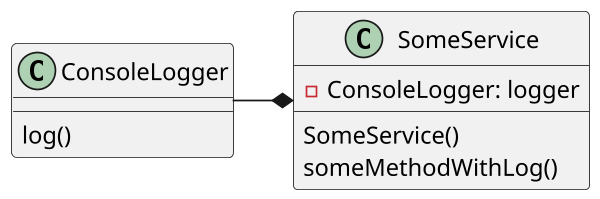 @startuml exercice-dip
scale 600*600
hide footbox

class ConsoleLogger {
    log()
}

class SomeService {
    - ConsoleLogger: logger
    SomeService()
    someMethodWithLog()
}

ConsoleLogger -* SomeService

@enduml